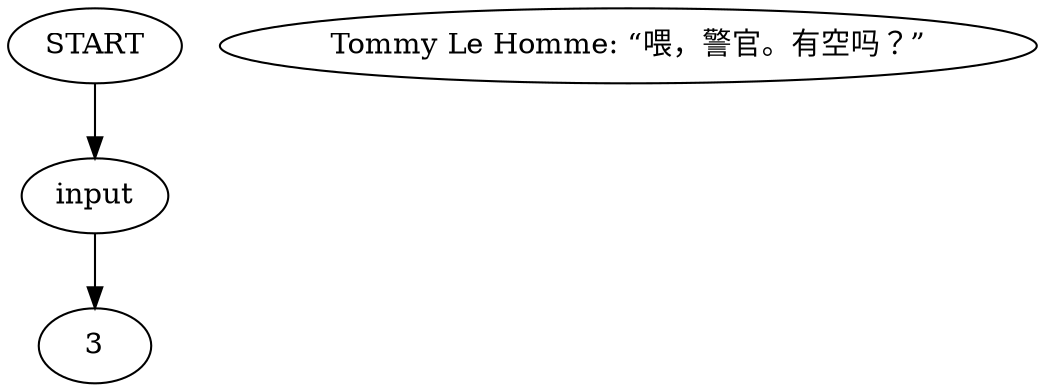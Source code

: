 # JAM / TOMMY barks
# tommy barks after jam mystery done
# ==================================================
digraph G {
	  0 [label="START"];
	  1 [label="input"];
	  2 [label="Tommy Le Homme: “喂，警官。有空吗？”"];
	  0 -> 1
	  1 -> 3
}

